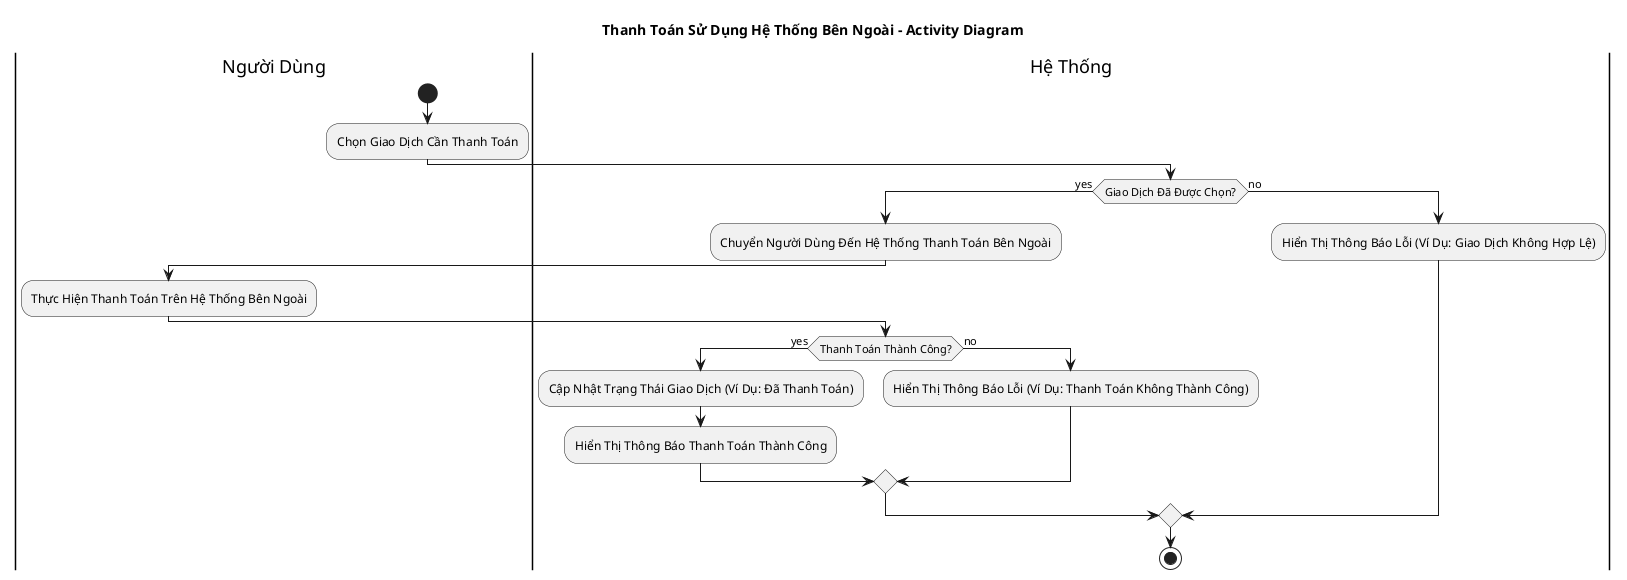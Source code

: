 @startuml
title Thanh Toán Sử Dụng Hệ Thống Bên Ngoài - Activity Diagram

|Người Dùng|
start
:Chọn Giao Dịch Cần Thanh Toán;
|Hệ Thống|
if (Giao Dịch Đã Được Chọn?) then (yes)
  |Hệ Thống|
  :Chuyển Người Dùng Đến Hệ Thống Thanh Toán Bên Ngoài;
  |Người Dùng|
  :Thực Hiện Thanh Toán Trên Hệ Thống Bên Ngoài;
  |Hệ Thống|
  if (Thanh Toán Thành Công?) then (yes)
    |Hệ Thống|
    :Cập Nhật Trạng Thái Giao Dịch (Ví Dụ: Đã Thanh Toán);
    :Hiển Thị Thông Báo Thanh Toán Thành Công;
  else (no)
    |Hệ Thống|
    :Hiển Thị Thông Báo Lỗi (Ví Dụ: Thanh Toán Không Thành Công);
  endif
else (no)
  |Hệ Thống|
  :Hiển Thị Thông Báo Lỗi (Ví Dụ: Giao Dịch Không Hợp Lệ);
endif
stop
@enduml
